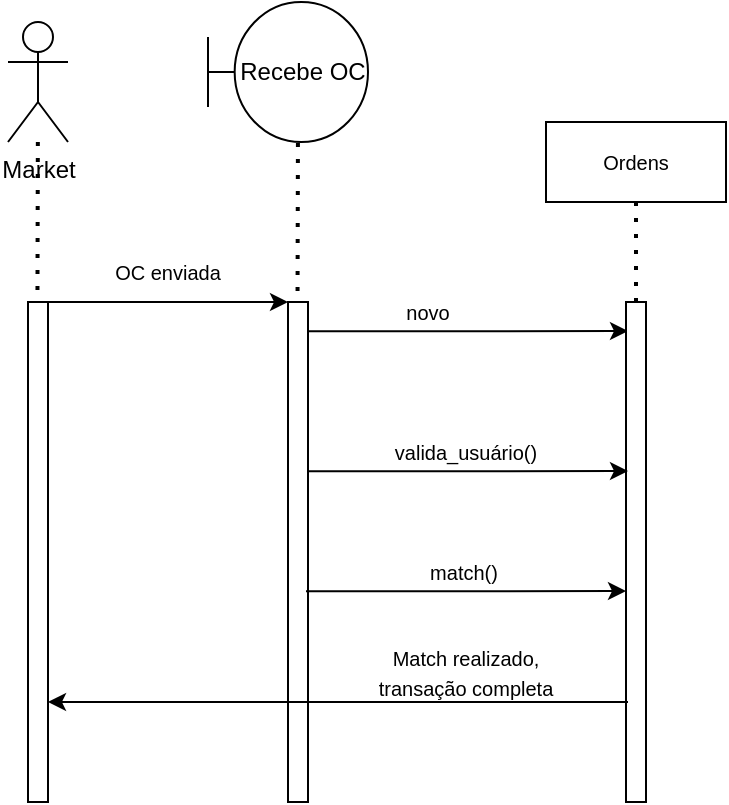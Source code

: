 <mxfile version="18.0.6" type="device"><diagram id="apoUclZ6QkvUZFwgrvUp" name="Página-1"><mxGraphModel dx="585" dy="721" grid="1" gridSize="10" guides="1" tooltips="1" connect="1" arrows="1" fold="1" page="1" pageScale="1" pageWidth="827" pageHeight="1169" math="0" shadow="0"><root><mxCell id="0"/><mxCell id="1" parent="0"/><mxCell id="OFGgB3W_pvwS5W504juV-1" value="Market" style="shape=umlActor;verticalLabelPosition=bottom;verticalAlign=top;html=1;outlineConnect=0;" vertex="1" parent="1"><mxGeometry x="100" y="170" width="30" height="60" as="geometry"/></mxCell><mxCell id="OFGgB3W_pvwS5W504juV-2" value="" style="html=1;points=[];perimeter=orthogonalPerimeter;" vertex="1" parent="1"><mxGeometry x="110" y="310" width="10" height="250" as="geometry"/></mxCell><mxCell id="OFGgB3W_pvwS5W504juV-3" value="" style="endArrow=none;dashed=1;html=1;dashPattern=1 3;strokeWidth=2;rounded=0;entryX=0.472;entryY=-0.002;entryDx=0;entryDy=0;entryPerimeter=0;" edge="1" parent="1" source="OFGgB3W_pvwS5W504juV-1" target="OFGgB3W_pvwS5W504juV-2"><mxGeometry width="50" height="50" relative="1" as="geometry"><mxPoint x="340" y="470" as="sourcePoint"/><mxPoint x="115" y="300" as="targetPoint"/></mxGeometry></mxCell><mxCell id="OFGgB3W_pvwS5W504juV-4" value="" style="html=1;points=[];perimeter=orthogonalPerimeter;" vertex="1" parent="1"><mxGeometry x="240" y="310" width="10" height="250" as="geometry"/></mxCell><mxCell id="OFGgB3W_pvwS5W504juV-5" value="" style="endArrow=classic;html=1;rounded=0;exitX=1;exitY=0.04;exitDx=0;exitDy=0;exitPerimeter=0;entryX=0;entryY=0.04;entryDx=0;entryDy=0;entryPerimeter=0;" edge="1" parent="1"><mxGeometry width="50" height="50" relative="1" as="geometry"><mxPoint x="120" y="310" as="sourcePoint"/><mxPoint x="240" y="310" as="targetPoint"/><Array as="points"><mxPoint x="210" y="310"/></Array></mxGeometry></mxCell><mxCell id="OFGgB3W_pvwS5W504juV-6" value="" style="endArrow=none;dashed=1;html=1;dashPattern=1 3;strokeWidth=2;rounded=0;entryX=0.472;entryY=-0.002;entryDx=0;entryDy=0;entryPerimeter=0;" edge="1" parent="1"><mxGeometry width="50" height="50" relative="1" as="geometry"><mxPoint x="244.963" y="230.5" as="sourcePoint"/><mxPoint x="244.76" y="310" as="targetPoint"/></mxGeometry></mxCell><mxCell id="OFGgB3W_pvwS5W504juV-7" value="Recebe OC" style="shape=umlBoundary;whiteSpace=wrap;html=1;" vertex="1" parent="1"><mxGeometry x="200" y="160" width="80" height="70" as="geometry"/></mxCell><mxCell id="OFGgB3W_pvwS5W504juV-8" value="&lt;font style=&quot;font-size: 10px;&quot;&gt;OC enviada&lt;/font&gt;" style="text;html=1;strokeColor=none;fillColor=none;align=center;verticalAlign=middle;whiteSpace=wrap;rounded=0;" vertex="1" parent="1"><mxGeometry x="140" y="280" width="80" height="30" as="geometry"/></mxCell><mxCell id="OFGgB3W_pvwS5W504juV-9" value="" style="endArrow=classic;html=1;rounded=0;exitX=1;exitY=0.04;exitDx=0;exitDy=0;exitPerimeter=0;entryX=0.1;entryY=0.058;entryDx=0;entryDy=0;entryPerimeter=0;" edge="1" parent="1" target="OFGgB3W_pvwS5W504juV-12"><mxGeometry width="50" height="50" relative="1" as="geometry"><mxPoint x="250" y="324.58" as="sourcePoint"/><mxPoint x="370" y="324.58" as="targetPoint"/><Array as="points"><mxPoint x="340" y="324.58"/></Array></mxGeometry></mxCell><mxCell id="OFGgB3W_pvwS5W504juV-10" value="Ordens" style="rounded=0;whiteSpace=wrap;html=1;fontSize=10;" vertex="1" parent="1"><mxGeometry x="369" y="220" width="90" height="40" as="geometry"/></mxCell><mxCell id="OFGgB3W_pvwS5W504juV-11" value="&lt;font style=&quot;font-size: 10px;&quot;&gt;novo&lt;/font&gt;" style="text;html=1;strokeColor=none;fillColor=none;align=center;verticalAlign=middle;whiteSpace=wrap;rounded=0;" vertex="1" parent="1"><mxGeometry x="270" y="300" width="80" height="30" as="geometry"/></mxCell><mxCell id="OFGgB3W_pvwS5W504juV-12" value="" style="html=1;points=[];perimeter=orthogonalPerimeter;fontSize=10;" vertex="1" parent="1"><mxGeometry x="409" y="310" width="10" height="250" as="geometry"/></mxCell><mxCell id="OFGgB3W_pvwS5W504juV-13" value="" style="endArrow=none;dashed=1;html=1;dashPattern=1 3;strokeWidth=2;rounded=0;fontSize=10;entryX=0.5;entryY=1;entryDx=0;entryDy=0;" edge="1" parent="1" target="OFGgB3W_pvwS5W504juV-10"><mxGeometry width="50" height="50" relative="1" as="geometry"><mxPoint x="414" y="310" as="sourcePoint"/><mxPoint x="220" y="380" as="targetPoint"/></mxGeometry></mxCell><mxCell id="OFGgB3W_pvwS5W504juV-14" value="" style="endArrow=classic;html=1;rounded=0;exitX=1;exitY=0.04;exitDx=0;exitDy=0;exitPerimeter=0;entryX=0.1;entryY=0.338;entryDx=0;entryDy=0;entryPerimeter=0;" edge="1" parent="1" target="OFGgB3W_pvwS5W504juV-12"><mxGeometry width="50" height="50" relative="1" as="geometry"><mxPoint x="250" y="394.58" as="sourcePoint"/><mxPoint x="370" y="394.58" as="targetPoint"/><Array as="points"><mxPoint x="340" y="394.58"/></Array></mxGeometry></mxCell><mxCell id="OFGgB3W_pvwS5W504juV-15" value="&lt;font style=&quot;font-size: 10px;&quot;&gt;valida_usuário()&lt;/font&gt;" style="text;html=1;strokeColor=none;fillColor=none;align=center;verticalAlign=middle;whiteSpace=wrap;rounded=0;" vertex="1" parent="1"><mxGeometry x="289" y="370" width="80" height="30" as="geometry"/></mxCell><mxCell id="OFGgB3W_pvwS5W504juV-16" value="" style="endArrow=classic;html=1;rounded=0;fontSize=10;entryX=1;entryY=0.8;entryDx=0;entryDy=0;entryPerimeter=0;" edge="1" parent="1" target="OFGgB3W_pvwS5W504juV-2"><mxGeometry width="50" height="50" relative="1" as="geometry"><mxPoint x="410" y="510" as="sourcePoint"/><mxPoint x="280" y="430" as="targetPoint"/></mxGeometry></mxCell><mxCell id="OFGgB3W_pvwS5W504juV-17" value="&lt;font style=&quot;font-size: 10px;&quot;&gt;Match realizado, transação completa&lt;/font&gt;" style="text;html=1;strokeColor=none;fillColor=none;align=center;verticalAlign=middle;whiteSpace=wrap;rounded=0;" vertex="1" parent="1"><mxGeometry x="279" y="480" width="100" height="30" as="geometry"/></mxCell><mxCell id="OFGgB3W_pvwS5W504juV-20" value="" style="endArrow=classic;html=1;rounded=0;exitX=1;exitY=0.04;exitDx=0;exitDy=0;exitPerimeter=0;entryX=0.1;entryY=0.338;entryDx=0;entryDy=0;entryPerimeter=0;" edge="1" parent="1"><mxGeometry width="50" height="50" relative="1" as="geometry"><mxPoint x="249" y="454.58" as="sourcePoint"/><mxPoint x="409" y="454.5" as="targetPoint"/><Array as="points"><mxPoint x="339" y="454.58"/></Array></mxGeometry></mxCell><mxCell id="OFGgB3W_pvwS5W504juV-21" value="&lt;font style=&quot;font-size: 10px;&quot;&gt;match()&lt;/font&gt;" style="text;html=1;strokeColor=none;fillColor=none;align=center;verticalAlign=middle;whiteSpace=wrap;rounded=0;" vertex="1" parent="1"><mxGeometry x="288" y="430" width="80" height="30" as="geometry"/></mxCell></root></mxGraphModel></diagram></mxfile>